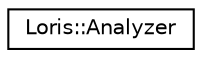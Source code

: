 digraph "Graphical Class Hierarchy"
{
 // LATEX_PDF_SIZE
  edge [fontname="Helvetica",fontsize="10",labelfontname="Helvetica",labelfontsize="10"];
  node [fontname="Helvetica",fontsize="10",shape=record];
  rankdir="LR";
  Node0 [label="Loris::Analyzer",height=0.2,width=0.4,color="black", fillcolor="white", style="filled",URL="$a00115.html",tooltip=" "];
}
